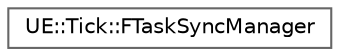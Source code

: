 digraph "Graphical Class Hierarchy"
{
 // INTERACTIVE_SVG=YES
 // LATEX_PDF_SIZE
  bgcolor="transparent";
  edge [fontname=Helvetica,fontsize=10,labelfontname=Helvetica,labelfontsize=10];
  node [fontname=Helvetica,fontsize=10,shape=box,height=0.2,width=0.4];
  rankdir="LR";
  Node0 [id="Node000000",label="UE::Tick::FTaskSyncManager",height=0.2,width=0.4,color="grey40", fillcolor="white", style="filled",URL="$de/d22/classUE_1_1Tick_1_1FTaskSyncManager.html",tooltip="Global singleton manager that can be used to synchronize tasks across different engine systems."];
}
